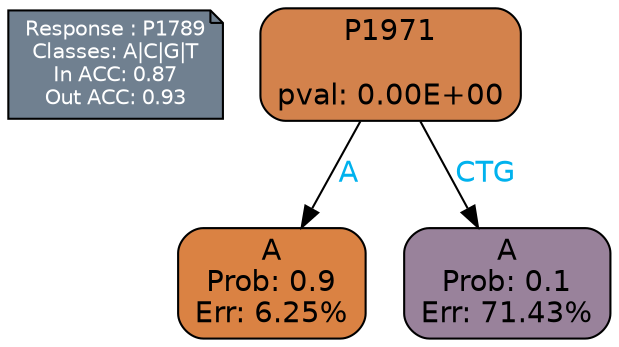 digraph Tree {
node [shape=box, style="filled, rounded", color="black", fontname=helvetica] ;
graph [ranksep=equally, splines=polylines, bgcolor=transparent, dpi=600] ;
edge [fontname=helvetica] ;
LEGEND [label="Response : P1789
Classes: A|C|G|T
In ACC: 0.87
Out ACC: 0.93
",shape=note,align=left,style=filled,fillcolor="slategray",fontcolor="white",fontsize=10];1 [label="P1971

pval: 0.00E+00", fillcolor="#d3824c"] ;
2 [label="A
Prob: 0.9
Err: 6.25%", fillcolor="#da8243"] ;
3 [label="A
Prob: 0.1
Err: 71.43%", fillcolor="#99829b"] ;
1 -> 2 [label="A",fontcolor=deepskyblue2] ;
1 -> 3 [label="CTG",fontcolor=deepskyblue2] ;
{rank = same; 2;3;}{rank = same; LEGEND;1;}}